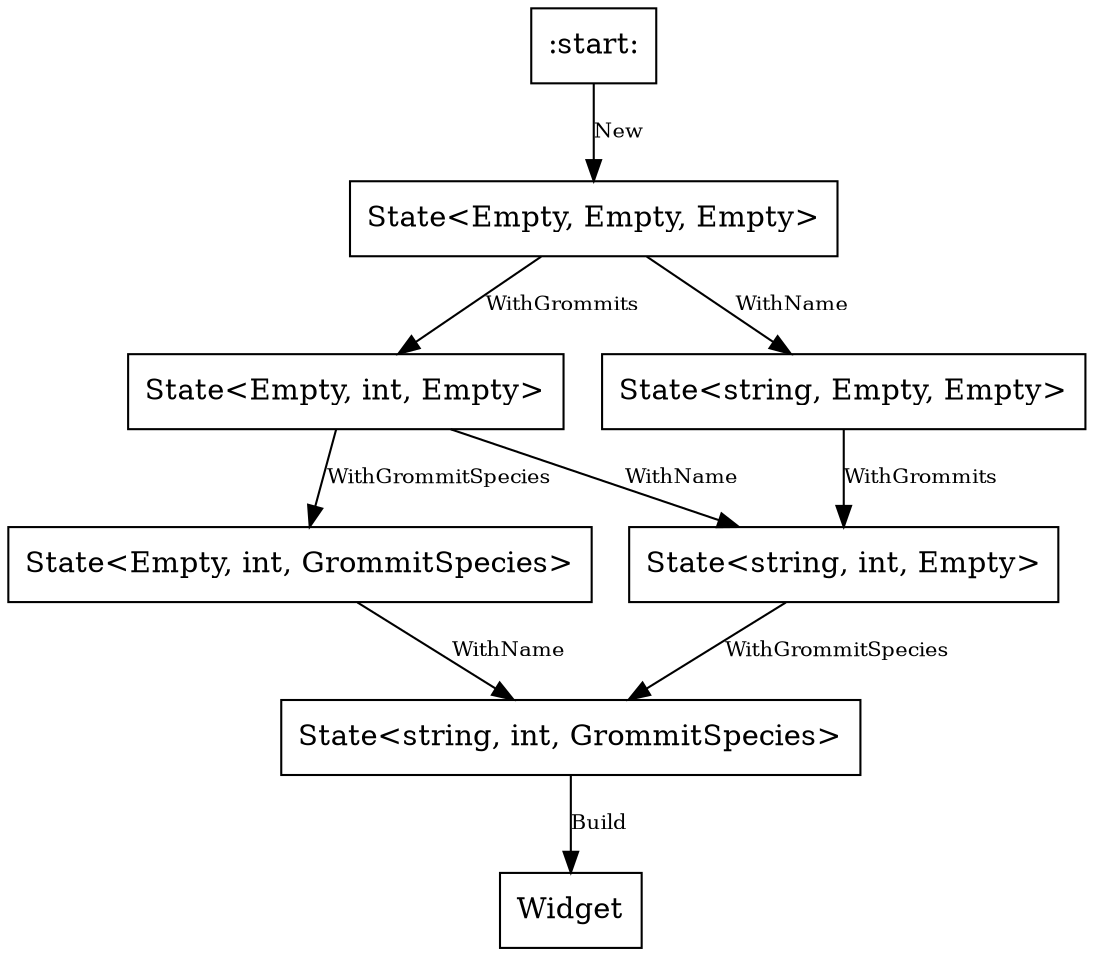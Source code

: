 digraph {
	node [shape=rect];
	edge [fontsize=10];
	":start:";
	"State<Empty, Empty, Empty>";
	"State<Empty, int, Empty>";
	"State<Empty, int, GrommitSpecies>";
	"State<string, Empty, Empty>";
	"State<string, int, Empty>";
	"State<string, int, GrommitSpecies>";
	"Widget";

	":start:" -> "State<Empty, Empty, Empty>" [label="New"];
	"State<Empty, Empty, Empty>" -> "State<string, Empty, Empty>" [label="WithName"];
	"State<Empty, int, Empty>" -> "State<string, int, Empty>" [label="WithName"];
	"State<Empty, int, GrommitSpecies>" -> "State<string, int, GrommitSpecies>" [label="WithName"];
	"State<Empty, Empty, Empty>" -> "State<Empty, int, Empty>" [label="WithGrommits"];
	"State<string, Empty, Empty>" -> "State<string, int, Empty>" [label="WithGrommits"];
	"State<string, int, Empty>" -> "State<string, int, GrommitSpecies>" [label="WithGrommitSpecies"];
	"State<Empty, int, Empty>" -> "State<Empty, int, GrommitSpecies>" [label="WithGrommitSpecies"];
	"State<string, int, GrommitSpecies>" -> "Widget" [label="Build"];
}

